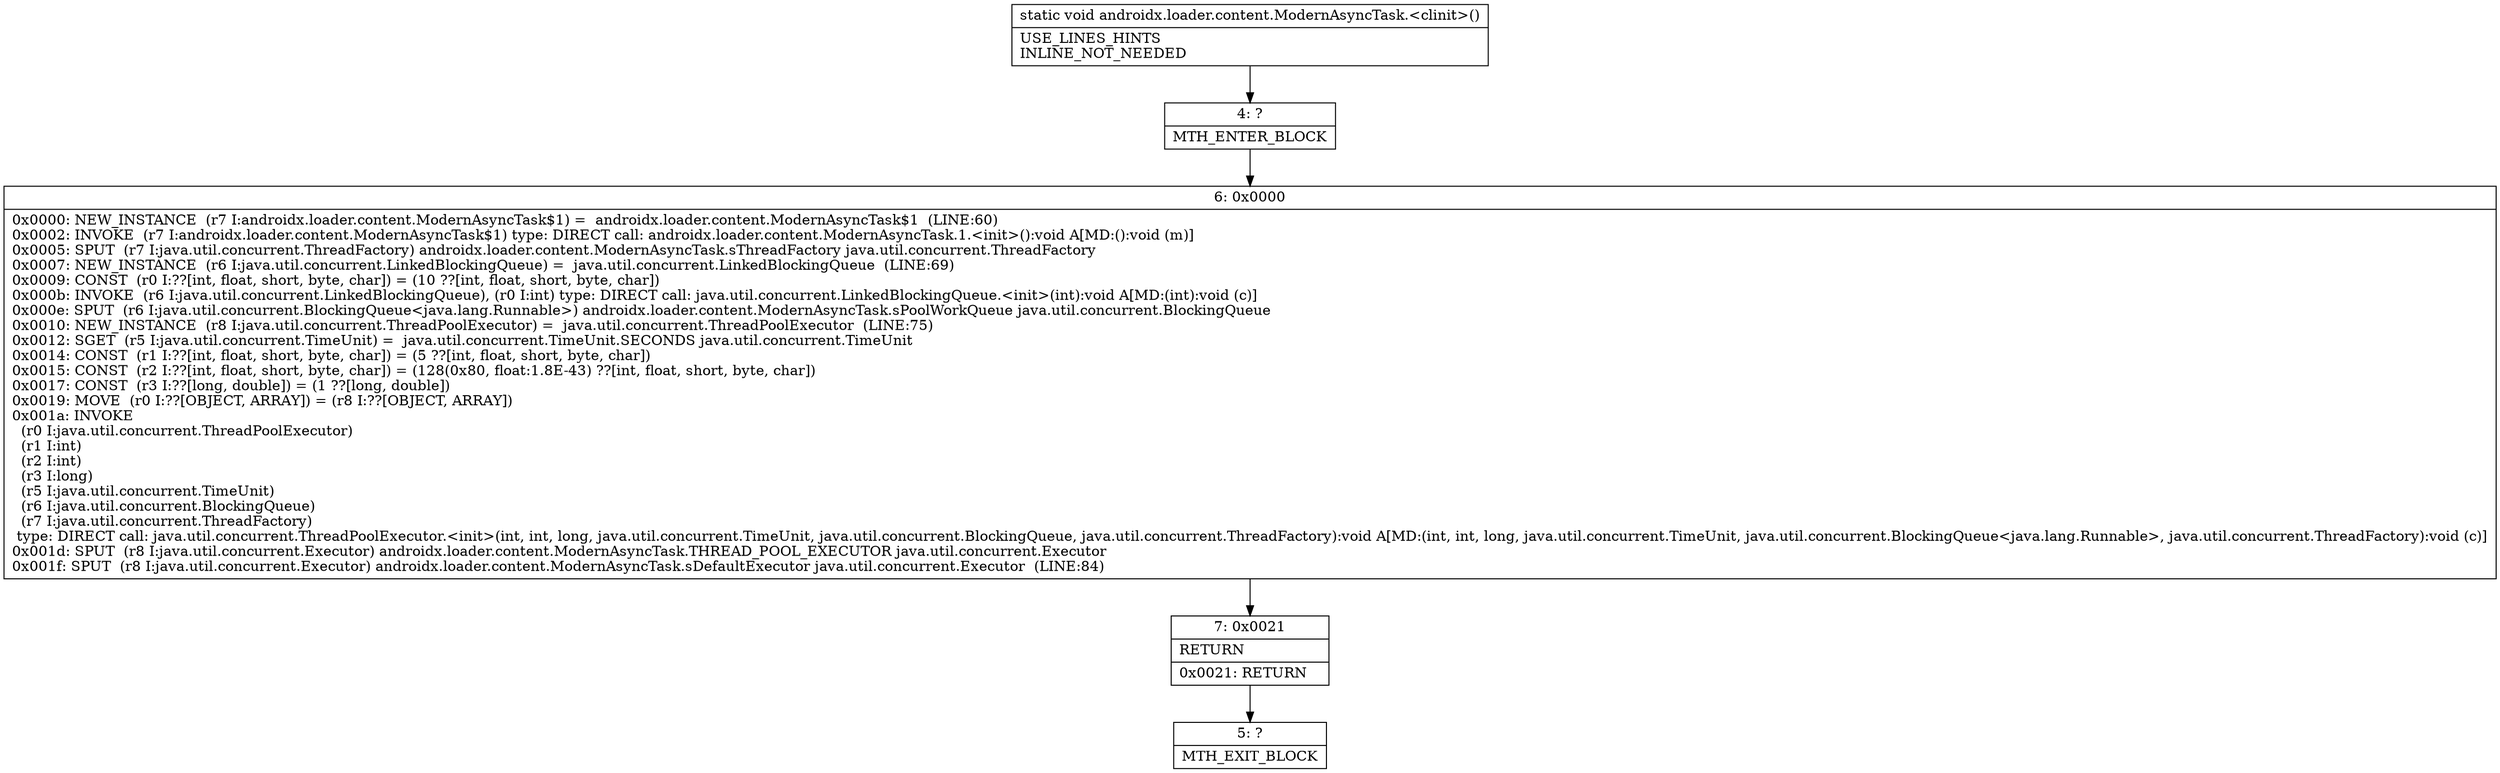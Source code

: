 digraph "CFG forandroidx.loader.content.ModernAsyncTask.\<clinit\>()V" {
Node_4 [shape=record,label="{4\:\ ?|MTH_ENTER_BLOCK\l}"];
Node_6 [shape=record,label="{6\:\ 0x0000|0x0000: NEW_INSTANCE  (r7 I:androidx.loader.content.ModernAsyncTask$1) =  androidx.loader.content.ModernAsyncTask$1  (LINE:60)\l0x0002: INVOKE  (r7 I:androidx.loader.content.ModernAsyncTask$1) type: DIRECT call: androidx.loader.content.ModernAsyncTask.1.\<init\>():void A[MD:():void (m)]\l0x0005: SPUT  (r7 I:java.util.concurrent.ThreadFactory) androidx.loader.content.ModernAsyncTask.sThreadFactory java.util.concurrent.ThreadFactory \l0x0007: NEW_INSTANCE  (r6 I:java.util.concurrent.LinkedBlockingQueue) =  java.util.concurrent.LinkedBlockingQueue  (LINE:69)\l0x0009: CONST  (r0 I:??[int, float, short, byte, char]) = (10 ??[int, float, short, byte, char]) \l0x000b: INVOKE  (r6 I:java.util.concurrent.LinkedBlockingQueue), (r0 I:int) type: DIRECT call: java.util.concurrent.LinkedBlockingQueue.\<init\>(int):void A[MD:(int):void (c)]\l0x000e: SPUT  (r6 I:java.util.concurrent.BlockingQueue\<java.lang.Runnable\>) androidx.loader.content.ModernAsyncTask.sPoolWorkQueue java.util.concurrent.BlockingQueue \l0x0010: NEW_INSTANCE  (r8 I:java.util.concurrent.ThreadPoolExecutor) =  java.util.concurrent.ThreadPoolExecutor  (LINE:75)\l0x0012: SGET  (r5 I:java.util.concurrent.TimeUnit) =  java.util.concurrent.TimeUnit.SECONDS java.util.concurrent.TimeUnit \l0x0014: CONST  (r1 I:??[int, float, short, byte, char]) = (5 ??[int, float, short, byte, char]) \l0x0015: CONST  (r2 I:??[int, float, short, byte, char]) = (128(0x80, float:1.8E\-43) ??[int, float, short, byte, char]) \l0x0017: CONST  (r3 I:??[long, double]) = (1 ??[long, double]) \l0x0019: MOVE  (r0 I:??[OBJECT, ARRAY]) = (r8 I:??[OBJECT, ARRAY]) \l0x001a: INVOKE  \l  (r0 I:java.util.concurrent.ThreadPoolExecutor)\l  (r1 I:int)\l  (r2 I:int)\l  (r3 I:long)\l  (r5 I:java.util.concurrent.TimeUnit)\l  (r6 I:java.util.concurrent.BlockingQueue)\l  (r7 I:java.util.concurrent.ThreadFactory)\l type: DIRECT call: java.util.concurrent.ThreadPoolExecutor.\<init\>(int, int, long, java.util.concurrent.TimeUnit, java.util.concurrent.BlockingQueue, java.util.concurrent.ThreadFactory):void A[MD:(int, int, long, java.util.concurrent.TimeUnit, java.util.concurrent.BlockingQueue\<java.lang.Runnable\>, java.util.concurrent.ThreadFactory):void (c)]\l0x001d: SPUT  (r8 I:java.util.concurrent.Executor) androidx.loader.content.ModernAsyncTask.THREAD_POOL_EXECUTOR java.util.concurrent.Executor \l0x001f: SPUT  (r8 I:java.util.concurrent.Executor) androidx.loader.content.ModernAsyncTask.sDefaultExecutor java.util.concurrent.Executor  (LINE:84)\l}"];
Node_7 [shape=record,label="{7\:\ 0x0021|RETURN\l|0x0021: RETURN   \l}"];
Node_5 [shape=record,label="{5\:\ ?|MTH_EXIT_BLOCK\l}"];
MethodNode[shape=record,label="{static void androidx.loader.content.ModernAsyncTask.\<clinit\>()  | USE_LINES_HINTS\lINLINE_NOT_NEEDED\l}"];
MethodNode -> Node_4;Node_4 -> Node_6;
Node_6 -> Node_7;
Node_7 -> Node_5;
}

